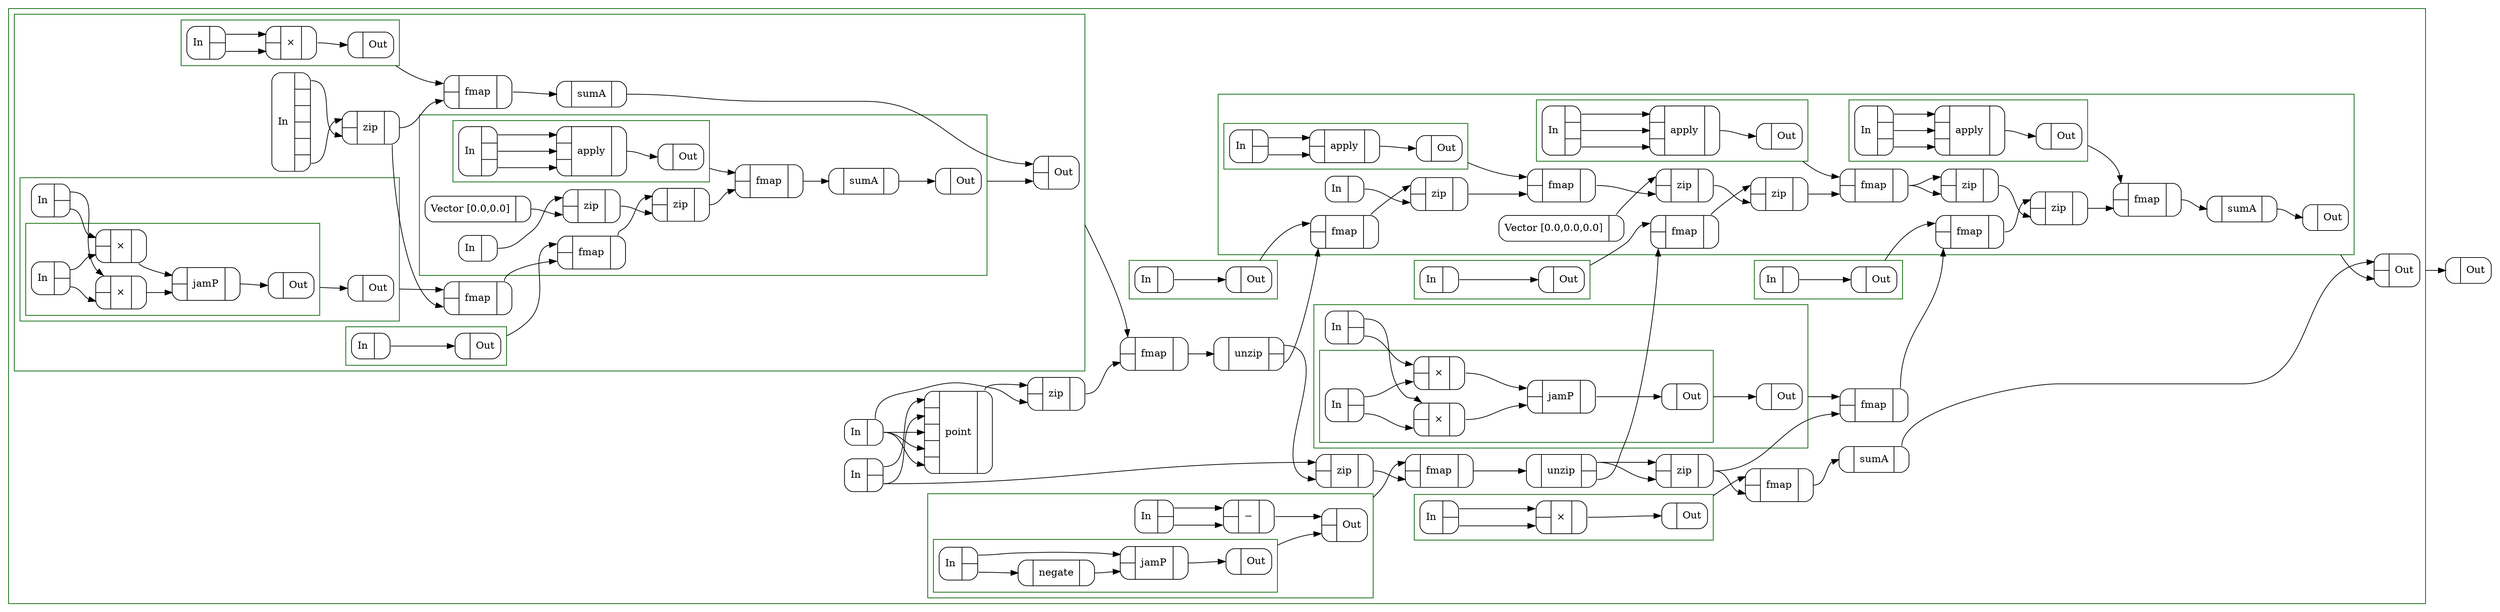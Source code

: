 digraph linear_err_adf {
  margin=0
  compound=true
  rankdir=LR
  node [shape=Mrecord]
  edge [fontsize=8,fontcolor=indigo]
  bgcolor=transparent
  nslimit=20
  subgraph clusterc0 { label=""; color=white; margin=0; c0 [label="{In|{<Out0>|<Out1>}}"] }
  subgraph cluster_6754 {
    margin=8
    fontsize=20
    labeljust=r
    color=DarkGreen
    subgraph clusterc3378 { label=""; color=white; margin=0; c3378 [label="{In|{<Out0>}}"] }
    subgraph clusterc6753 { label=""; color=white; margin=0; c6753 [label="{{<In0>|<In1>}|Out}"] }
    subgraph cluster_4252 {
      margin=8
      fontsize=20
      labeljust=r
      color=DarkGreen
      subgraph clusterc4047 { label=""; color=white; margin=0; c4047 [label="{In|{<Out0>|<Out1>|<Out2>|<Out3>|<Out4>|<Out5>}}"] }
      subgraph clusterc4251 { label=""; color=white; margin=0; c4251 [label="{{<In0>|<In1>}|Out}"] }
      subgraph cluster_4117 {
        margin=8
        fontsize=20
        labeljust=r
        color=DarkGreen
        c4115 [label="{{<In0>|<In1>}|\×|{<Out0>}}"]
        c4114 [label="{In|{<Out0>|<Out1>}}"]
        c4116 [label="{{<In0>}|Out}"]
        c4114:Out0 -> c4115:In0 []
        c4114:Out1 -> c4115:In1 []
        c4115:Out0 -> c4116:In0 []
      }
      subgraph cluster_4144 {
        margin=8
        fontsize=20
        labeljust=r
        color=DarkGreen
        subgraph clusterc4119 { label=""; color=white; margin=0; c4119 [label="{In|{<Out0>|<Out1>}}"] }
        subgraph clusterc4143 { label=""; color=white; margin=0; c4143 [label="{{<In0>}|Out}"] }
        subgraph cluster_4142 {
          margin=8
          fontsize=20
          labeljust=r
          color=DarkGreen
          c4139 [label="{{<In0>|<In1>}|\×|{<Out0>}}"]
          c4138 [label="{{<In0>|<In1>}|\×|{<Out0>}}"]
          c4137 [label="{In|{<Out0>|<Out1>}}"]
          c4141 [label="{{<In0>}|Out}"]
          c4140 [label="{{<In0>|<In1>}|jamP|{<Out0>}}"]
          c4119:Out0 -> c4139:In0 []
          c4137:Out1 -> c4139:In1 []
          c4119:Out1 -> c4138:In0 []
          c4137:Out0 -> c4138:In1 []
          c4140:Out0 -> c4141:In0 []
          c4138:Out0 -> c4140:In0 []
          c4139:Out0 -> c4140:In1 []
        }
        c4141 -> c4143:In0 [ltail=cluster_4142]
      }
      subgraph cluster_4148 {
        margin=8
        fontsize=20
        labeljust=r
        color=DarkGreen
        c4146 [label="{In|{<Out0>}}"]
        c4147 [label="{{<In0>}|Out}"]
        c4146:Out0 -> c4147:In0 []
      }
      subgraph cluster_4250 {
        margin=8
        fontsize=20
        labeljust=r
        color=DarkGreen
        subgraph clusterc4236 { label=""; color=white; margin=0; c4236 [label="{In|{<Out0>}}"] }
        subgraph clusterc4249 { label=""; color=white; margin=0; c4249 [label="{{<In0>}|Out}"] }
        subgraph cluster_4246 {
          margin=8
          fontsize=20
          labeljust=r
          color=DarkGreen
          c4243 [label="{In|{<Out0>|<Out1>|<Out2>}}"]
          c4245 [label="{{<In0>}|Out}"]
          c4244 [label="{{<In0>|<In1>|<In2>}|apply|{<Out0>}}"]
          c4244:Out0 -> c4245:In0 []
          c4243:Out0 -> c4244:In0 []
          c4243:Out1 -> c4244:In1 []
          c4243:Out2 -> c4244:In2 []
        }
        subgraph clusterc4247 { label=""; color=white; margin=0; c4247 [label="{{<In0>|<In1>}|fmap|{<Out0>}}"] }
        subgraph clusterc4248 { label=""; color=white; margin=0; c4248 [label="{{<In0>}|sumA|{<Out0>}}"] }
        subgraph clusterc4242 { label=""; color=white; margin=0; c4242 [label="{{<In0>|<In1>}|zip|{<Out0>}}"] }
        subgraph clusterc4237 { label=""; color=white; margin=0; c4237 [label="{{<In0>|<In1>}|zip|{<Out0>}}"] }
        c4248:Out0 -> c4249:In0 []
        c4245 -> c4247:In0 [ltail=cluster_4246]
        c4242:Out0 -> c4247:In1 []
        c4247:Out0 -> c4248:In0 []
        c4149:Out0 -> c4242:In0 []
        c4237:Out0 -> c4242:In1 []
        c4236:Out0 -> c4237:In0 []
        c4051:Out0 -> c4237:In1 []
      }
      subgraph clusterc4051 { label=""; color=white; margin=0; c4051 [label="{Vector [0.0,0.0]|{<Out0>}}"] }
      subgraph clusterc4118 { label=""; color=white; margin=0; c4118 [label="{{<In0>|<In1>}|fmap|{<Out0>}}"] }
      subgraph clusterc4145 { label=""; color=white; margin=0; c4145 [label="{{<In0>|<In1>}|fmap|{<Out0>}}"] }
      subgraph clusterc4149 { label=""; color=white; margin=0; c4149 [label="{{<In0>|<In1>}|fmap|{<Out0>}}"] }
      subgraph clusterc4163 { label=""; color=white; margin=0; c4163 [label="{{<In0>}|sumA|{<Out0>}}"] }
      subgraph clusterc4113 { label=""; color=white; margin=0; c4113 [label="{{<In0>|<In1>}|zip|{<Out0>}}"] }
      c4163:Out0 -> c4251:In0 []
      c4249 -> c4251:In1 [ltail=cluster_4250]
      c4116 -> c4118:In0 [ltail=cluster_4117]
      c4113:Out0 -> c4118:In1 []
      c4143 -> c4145:In0 [ltail=cluster_4144]
      c4113:Out0 -> c4145:In1 []
      c4147 -> c4149:In0 [ltail=cluster_4148]
      c4145:Out0 -> c4149:In1 []
      c4118:Out0 -> c4163:In0 []
      c4047:Out5 -> c4113:In0 []
      c4047:Out0 -> c4113:In1 []
    }
    subgraph cluster_4257 {
      margin=8
      fontsize=20
      labeljust=r
      color=DarkGreen
      c4255 [label="{In|{<Out0>}}"]
      c4256 [label="{{<In0>}|Out}"]
      c4255:Out0 -> c4256:In0 []
    }
    subgraph cluster_5378 {
      margin=8
      fontsize=20
      labeljust=r
      color=DarkGreen
      subgraph clusterc5371 { label=""; color=white; margin=0; c5371 [label="{{<In0>|<In1>}|\−|{<Out0>}}"] }
      subgraph clusterc5360 { label=""; color=white; margin=0; c5360 [label="{In|{<Out0>|<Out1>}}"] }
      subgraph clusterc5377 { label=""; color=white; margin=0; c5377 [label="{{<In0>|<In1>}|Out}"] }
      subgraph cluster_5376 {
        margin=8
        fontsize=20
        labeljust=r
        color=DarkGreen
        c5372 [label="{In|{<Out0>|<Out1>}}"]
        c5375 [label="{{<In0>}|Out}"]
        c5374 [label="{{<In0>|<In1>}|jamP|{<Out0>}}"]
        c5373 [label="{{<In0>}|negate|{<Out0>}}"]
        c5374:Out0 -> c5375:In0 []
        c5372:Out0 -> c5374:In0 []
        c5373:Out0 -> c5374:In1 []
        c5372:Out1 -> c5373:In0 []
      }
      c5360:Out0 -> c5371:In0 []
      c5360:Out1 -> c5371:In1 []
      c5371:Out0 -> c5377:In0 []
      c5375 -> c5377:In1 [ltail=cluster_5376]
    }
    subgraph cluster_5383 {
      margin=8
      fontsize=20
      labeljust=r
      color=DarkGreen
      c5381 [label="{In|{<Out0>}}"]
      c5382 [label="{{<In0>}|Out}"]
      c5381:Out0 -> c5382:In0 []
    }
    subgraph cluster_6382 {
      margin=8
      fontsize=20
      labeljust=r
      color=DarkGreen
      c6380 [label="{{<In0>|<In1>}|\×|{<Out0>}}"]
      c6379 [label="{In|{<Out0>|<Out1>}}"]
      c6381 [label="{{<In0>}|Out}"]
      c6379:Out0 -> c6380:In0 []
      c6379:Out1 -> c6380:In1 []
      c6380:Out0 -> c6381:In0 []
    }
    subgraph cluster_6409 {
      margin=8
      fontsize=20
      labeljust=r
      color=DarkGreen
      subgraph clusterc6384 { label=""; color=white; margin=0; c6384 [label="{In|{<Out0>|<Out1>}}"] }
      subgraph clusterc6408 { label=""; color=white; margin=0; c6408 [label="{{<In0>}|Out}"] }
      subgraph cluster_6407 {
        margin=8
        fontsize=20
        labeljust=r
        color=DarkGreen
        c6404 [label="{{<In0>|<In1>}|\×|{<Out0>}}"]
        c6403 [label="{{<In0>|<In1>}|\×|{<Out0>}}"]
        c6402 [label="{In|{<Out0>|<Out1>}}"]
        c6406 [label="{{<In0>}|Out}"]
        c6405 [label="{{<In0>|<In1>}|jamP|{<Out0>}}"]
        c6384:Out0 -> c6404:In0 []
        c6402:Out1 -> c6404:In1 []
        c6384:Out1 -> c6403:In0 []
        c6402:Out0 -> c6403:In1 []
        c6405:Out0 -> c6406:In0 []
        c6403:Out0 -> c6405:In0 []
        c6404:Out0 -> c6405:In1 []
      }
      c6406 -> c6408:In0 [ltail=cluster_6407]
    }
    subgraph cluster_6413 {
      margin=8
      fontsize=20
      labeljust=r
      color=DarkGreen
      c6411 [label="{In|{<Out0>}}"]
      c6412 [label="{{<In0>}|Out}"]
      c6411:Out0 -> c6412:In0 []
    }
    subgraph cluster_6752 {
      margin=8
      fontsize=20
      labeljust=r
      color=DarkGreen
      subgraph clusterc6716 { label=""; color=white; margin=0; c6716 [label="{In|{<Out0>}}"] }
      subgraph clusterc6751 { label=""; color=white; margin=0; c6751 [label="{{<In0>}|Out}"] }
      subgraph cluster_6726 {
        margin=8
        fontsize=20
        labeljust=r
        color=DarkGreen
        c6723 [label="{In|{<Out0>|<Out1>}}"]
        c6725 [label="{{<In0>}|Out}"]
        c6724 [label="{{<In0>|<In1>}|apply|{<Out0>}}"]
        c6724:Out0 -> c6725:In0 []
        c6723:Out0 -> c6724:In0 []
        c6723:Out1 -> c6724:In1 []
      }
      subgraph cluster_6737 {
        margin=8
        fontsize=20
        labeljust=r
        color=DarkGreen
        c6734 [label="{In|{<Out0>|<Out1>|<Out2>}}"]
        c6736 [label="{{<In0>}|Out}"]
        c6735 [label="{{<In0>|<In1>|<In2>}|apply|{<Out0>}}"]
        c6735:Out0 -> c6736:In0 []
        c6734:Out0 -> c6735:In0 []
        c6734:Out1 -> c6735:In1 []
        c6734:Out2 -> c6735:In2 []
      }
      subgraph cluster_6748 {
        margin=8
        fontsize=20
        labeljust=r
        color=DarkGreen
        c6745 [label="{In|{<Out0>|<Out1>|<Out2>}}"]
        c6747 [label="{{<In0>}|Out}"]
        c6746 [label="{{<In0>|<In1>|<In2>}|apply|{<Out0>}}"]
        c6746:Out0 -> c6747:In0 []
        c6745:Out0 -> c6746:In0 []
        c6745:Out1 -> c6746:In1 []
        c6745:Out2 -> c6746:In2 []
      }
      subgraph clusterc6717 { label=""; color=white; margin=0; c6717 [label="{Vector [0.0,0.0,0.0]|{<Out0>}}"] }
      subgraph clusterc6727 { label=""; color=white; margin=0; c6727 [label="{{<In0>|<In1>}|fmap|{<Out0>}}"] }
      subgraph clusterc6738 { label=""; color=white; margin=0; c6738 [label="{{<In0>|<In1>}|fmap|{<Out0>}}"] }
      subgraph clusterc6749 { label=""; color=white; margin=0; c6749 [label="{{<In0>|<In1>}|fmap|{<Out0>}}"] }
      subgraph clusterc6750 { label=""; color=white; margin=0; c6750 [label="{{<In0>}|sumA|{<Out0>}}"] }
      subgraph clusterc6722 { label=""; color=white; margin=0; c6722 [label="{{<In0>|<In1>}|zip|{<Out0>}}"] }
      subgraph clusterc6733 { label=""; color=white; margin=0; c6733 [label="{{<In0>|<In1>}|zip|{<Out0>}}"] }
      subgraph clusterc6744 { label=""; color=white; margin=0; c6744 [label="{{<In0>|<In1>}|zip|{<Out0>}}"] }
      subgraph clusterc6728 { label=""; color=white; margin=0; c6728 [label="{{<In0>|<In1>}|zip|{<Out0>}}"] }
      subgraph clusterc6739 { label=""; color=white; margin=0; c6739 [label="{{<In0>|<In1>}|zip|{<Out0>}}"] }
      c6750:Out0 -> c6751:In0 []
      c6725 -> c6727:In0 [ltail=cluster_6726]
      c6722:Out0 -> c6727:In1 []
      c6736 -> c6738:In0 [ltail=cluster_6737]
      c6733:Out0 -> c6738:In1 []
      c6747 -> c6749:In0 [ltail=cluster_6748]
      c6744:Out0 -> c6749:In1 []
      c6749:Out0 -> c6750:In0 []
      c4258:Out0 -> c6722:In0 []
      c6716:Out0 -> c6722:In1 []
      c5384:Out0 -> c6733:In0 []
      c6728:Out0 -> c6733:In1 []
      c6414:Out0 -> c6744:In0 []
      c6739:Out0 -> c6744:In1 []
      c6717:Out0 -> c6728:In0 []
      c6727:Out0 -> c6728:In1 []
      c6738:Out0 -> c6739:In0 []
      c6738:Out0 -> c6739:In1 []
    }
    subgraph clusterc4253 { label=""; color=white; margin=0; c4253 [label="{{<In0>|<In1>}|fmap|{<Out0>}}"] }
    subgraph clusterc4258 { label=""; color=white; margin=0; c4258 [label="{{<In0>|<In1>}|fmap|{<Out0>}}"] }
    subgraph clusterc5379 { label=""; color=white; margin=0; c5379 [label="{{<In0>|<In1>}|fmap|{<Out0>}}"] }
    subgraph clusterc5384 { label=""; color=white; margin=0; c5384 [label="{{<In0>|<In1>}|fmap|{<Out0>}}"] }
    subgraph clusterc6383 { label=""; color=white; margin=0; c6383 [label="{{<In0>|<In1>}|fmap|{<Out0>}}"] }
    subgraph clusterc6410 { label=""; color=white; margin=0; c6410 [label="{{<In0>|<In1>}|fmap|{<Out0>}}"] }
    subgraph clusterc6414 { label=""; color=white; margin=0; c6414 [label="{{<In0>|<In1>}|fmap|{<Out0>}}"] }
    subgraph clusterc4045 { label=""; color=white; margin=0; c4045 [label="{{<In0>|<In1>|<In2>|<In3>|<In4>}|point|{<Out0>}}"] }
    subgraph clusterc6428 { label=""; color=white; margin=0; c6428 [label="{{<In0>}|sumA|{<Out0>}}"] }
    subgraph clusterc4254 { label=""; color=white; margin=0; c4254 [label="{{<In0>}|unzip|{<Out0>|<Out1>}}"] }
    subgraph clusterc5380 { label=""; color=white; margin=0; c5380 [label="{{<In0>}|unzip|{<Out0>|<Out1>}}"] }
    subgraph clusterc5359 { label=""; color=white; margin=0; c5359 [label="{{<In0>|<In1>}|zip|{<Out0>}}"] }
    subgraph clusterc4046 { label=""; color=white; margin=0; c4046 [label="{{<In0>|<In1>}|zip|{<Out0>}}"] }
    subgraph clusterc6378 { label=""; color=white; margin=0; c6378 [label="{{<In0>|<In1>}|zip|{<Out0>}}"] }
    c6428:Out0 -> c6753:In0 []
    c6751 -> c6753:In1 [ltail=cluster_6752]
    c4251 -> c4253:In0 [ltail=cluster_4252]
    c4046:Out0 -> c4253:In1 []
    c4256 -> c4258:In0 [ltail=cluster_4257]
    c4254:Out1 -> c4258:In1 []
    c5377 -> c5379:In0 [ltail=cluster_5378]
    c5359:Out0 -> c5379:In1 []
    c5382 -> c5384:In0 [ltail=cluster_5383]
    c5380:Out1 -> c5384:In1 []
    c6381 -> c6383:In0 [ltail=cluster_6382]
    c6378:Out0 -> c6383:In1 []
    c6408 -> c6410:In0 [ltail=cluster_6409]
    c6378:Out0 -> c6410:In1 []
    c6412 -> c6414:In0 [ltail=cluster_6413]
    c6410:Out0 -> c6414:In1 []
    c0:Out0 -> c4045:In0 []
    c0:Out1 -> c4045:In1 []
    c3378:Out0 -> c4045:In2 []
    c3378:Out0 -> c4045:In3 []
    c3378:Out0 -> c4045:In4 []
    c6383:Out0 -> c6428:In0 []
    c4253:Out0 -> c4254:In0 []
    c5379:Out0 -> c5380:In0 []
    c0:Out1 -> c5359:In0 []
    c4254:Out0 -> c5359:In1 []
    c4045:Out0 -> c4046:In0 []
    c3378:Out0 -> c4046:In1 []
    c5380:Out0 -> c6378:In0 []
    c5380:Out0 -> c6378:In1 []
  }
  subgraph clusterc6755 { label=""; color=white; margin=0; c6755 [label="{{<In0>}|Out}"] }
  c6753 -> c6755:In0 [ltail=cluster_6754]
}

